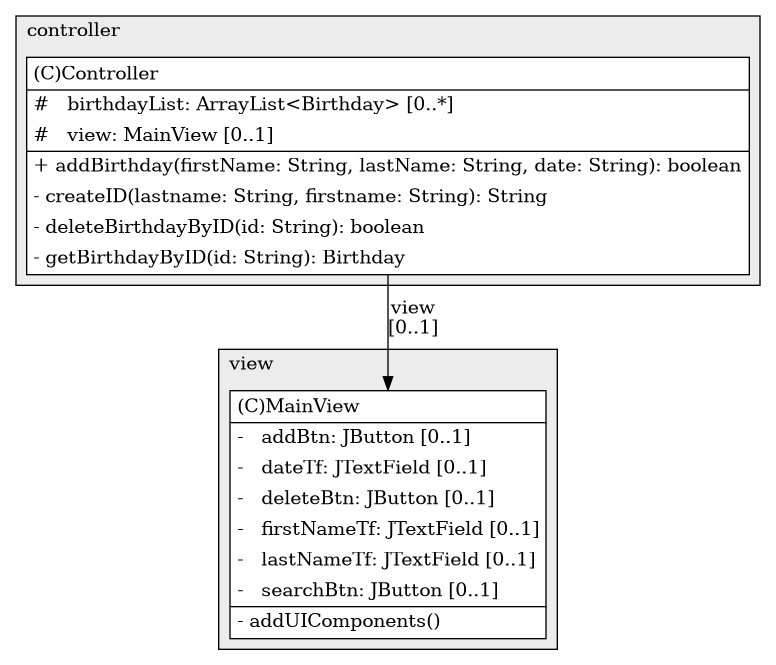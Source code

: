 @startuml

/' diagram meta data start
config=StructureConfiguration;
{
  "projectClassification": {
    "searchMode": "OpenProject", // OpenProject, AllProjects
    "includedProjects": "",
    "pathEndKeywords": "*.impl",
    "isClientPath": "",
    "isClientName": "",
    "isTestPath": "",
    "isTestName": "",
    "isMappingPath": "",
    "isMappingName": "",
    "isDataAccessPath": "",
    "isDataAccessName": "",
    "isDataStructurePath": "",
    "isDataStructureName": "",
    "isInterfaceStructuresPath": "",
    "isInterfaceStructuresName": "",
    "isEntryPointPath": "",
    "isEntryPointName": "",
    "treatFinalFieldsAsMandatory": false
  },
  "graphRestriction": {
    "classPackageExcludeFilter": "",
    "classPackageIncludeFilter": "",
    "classNameExcludeFilter": "",
    "classNameIncludeFilter": "",
    "methodNameExcludeFilter": "",
    "methodNameIncludeFilter": "",
    "removeByInheritance": "", // inheritance/annotation based filtering is done in a second step
    "removeByAnnotation": "",
    "removeByClassPackage": "", // cleanup the graph after inheritance/annotation based filtering is done
    "removeByClassName": "",
    "cutMappings": false,
    "cutEnum": true,
    "cutTests": true,
    "cutClient": true,
    "cutDataAccess": true,
    "cutInterfaceStructures": true,
    "cutDataStructures": true,
    "cutGetterAndSetter": true,
    "cutConstructors": true
  },
  "graphTraversal": {
    "forwardDepth": 3,
    "backwardDepth": 3,
    "classPackageExcludeFilter": "",
    "classPackageIncludeFilter": "",
    "classNameExcludeFilter": "",
    "classNameIncludeFilter": "",
    "methodNameExcludeFilter": "",
    "methodNameIncludeFilter": "",
    "hideMappings": false,
    "hideDataStructures": false,
    "hidePrivateMethods": true,
    "hideInterfaceCalls": true, // indirection: implementation -> interface (is hidden) -> implementation
    "onlyShowApplicationEntryPoints": false, // root node is included
    "useMethodCallsForStructureDiagram": "ForwardOnly" // ForwardOnly, BothDirections, No
  },
  "details": {
    "aggregation": "GroupByClass", // ByClass, GroupByClass, None
    "showClassGenericTypes": true,
    "showMethods": true,
    "showMethodParameterNames": true,
    "showMethodParameterTypes": true,
    "showMethodReturnType": true,
    "showPackageLevels": 2,
    "showDetailedClassStructure": true
  },
  "rootClass": "view.MainView",
  "extensionCallbackMethod": "" // qualified.class.name#methodName - signature: public static String method(String)
}
diagram meta data end '/



digraph g {
    rankdir="TB"
    splines=polyline
    

'nodes 
subgraph cluster_3619493 { 
   	label=view
	labeljust=l
	fillcolor="#ececec"
	style=filled
   
   MainView3619493[
	label=<<TABLE BORDER="1" CELLBORDER="0" CELLPADDING="4" CELLSPACING="0">
<TR><TD ALIGN="LEFT" >(C)MainView</TD></TR>
<HR/>
<TR><TD ALIGN="LEFT" >-   addBtn: JButton [0..1]</TD></TR>
<TR><TD ALIGN="LEFT" >-   dateTf: JTextField [0..1]</TD></TR>
<TR><TD ALIGN="LEFT" >-   deleteBtn: JButton [0..1]</TD></TR>
<TR><TD ALIGN="LEFT" >-   firstNameTf: JTextField [0..1]</TD></TR>
<TR><TD ALIGN="LEFT" >-   lastNameTf: JTextField [0..1]</TD></TR>
<TR><TD ALIGN="LEFT" >-   searchBtn: JButton [0..1]</TD></TR>
<HR/>
<TR><TD ALIGN="LEFT" >- addUIComponents()</TD></TR>
</TABLE>>
	style=filled
	margin=0
	shape=plaintext
	fillcolor="#FFFFFF"
];
} 

subgraph cluster_637428636 { 
   	label=controller
	labeljust=l
	fillcolor="#ececec"
	style=filled
   
   Controller637428636[
	label=<<TABLE BORDER="1" CELLBORDER="0" CELLPADDING="4" CELLSPACING="0">
<TR><TD ALIGN="LEFT" >(C)Controller</TD></TR>
<HR/>
<TR><TD ALIGN="LEFT" >#   birthdayList: ArrayList&lt;Birthday&gt; [0..*]</TD></TR>
<TR><TD ALIGN="LEFT" >#   view: MainView [0..1]</TD></TR>
<HR/>
<TR><TD ALIGN="LEFT" >+ addBirthday(firstName: String, lastName: String, date: String): boolean</TD></TR>
<TR><TD ALIGN="LEFT" >- createID(lastname: String, firstname: String): String</TD></TR>
<TR><TD ALIGN="LEFT" >- deleteBirthdayByID(id: String): boolean</TD></TR>
<TR><TD ALIGN="LEFT" >- getBirthdayByID(id: String): Birthday</TD></TR>
</TABLE>>
	style=filled
	margin=0
	shape=plaintext
	fillcolor="#FFFFFF"
];
} 

'edges    
Controller637428636 -> MainView3619493[label="view
[0..1]"];
    
}
@enduml